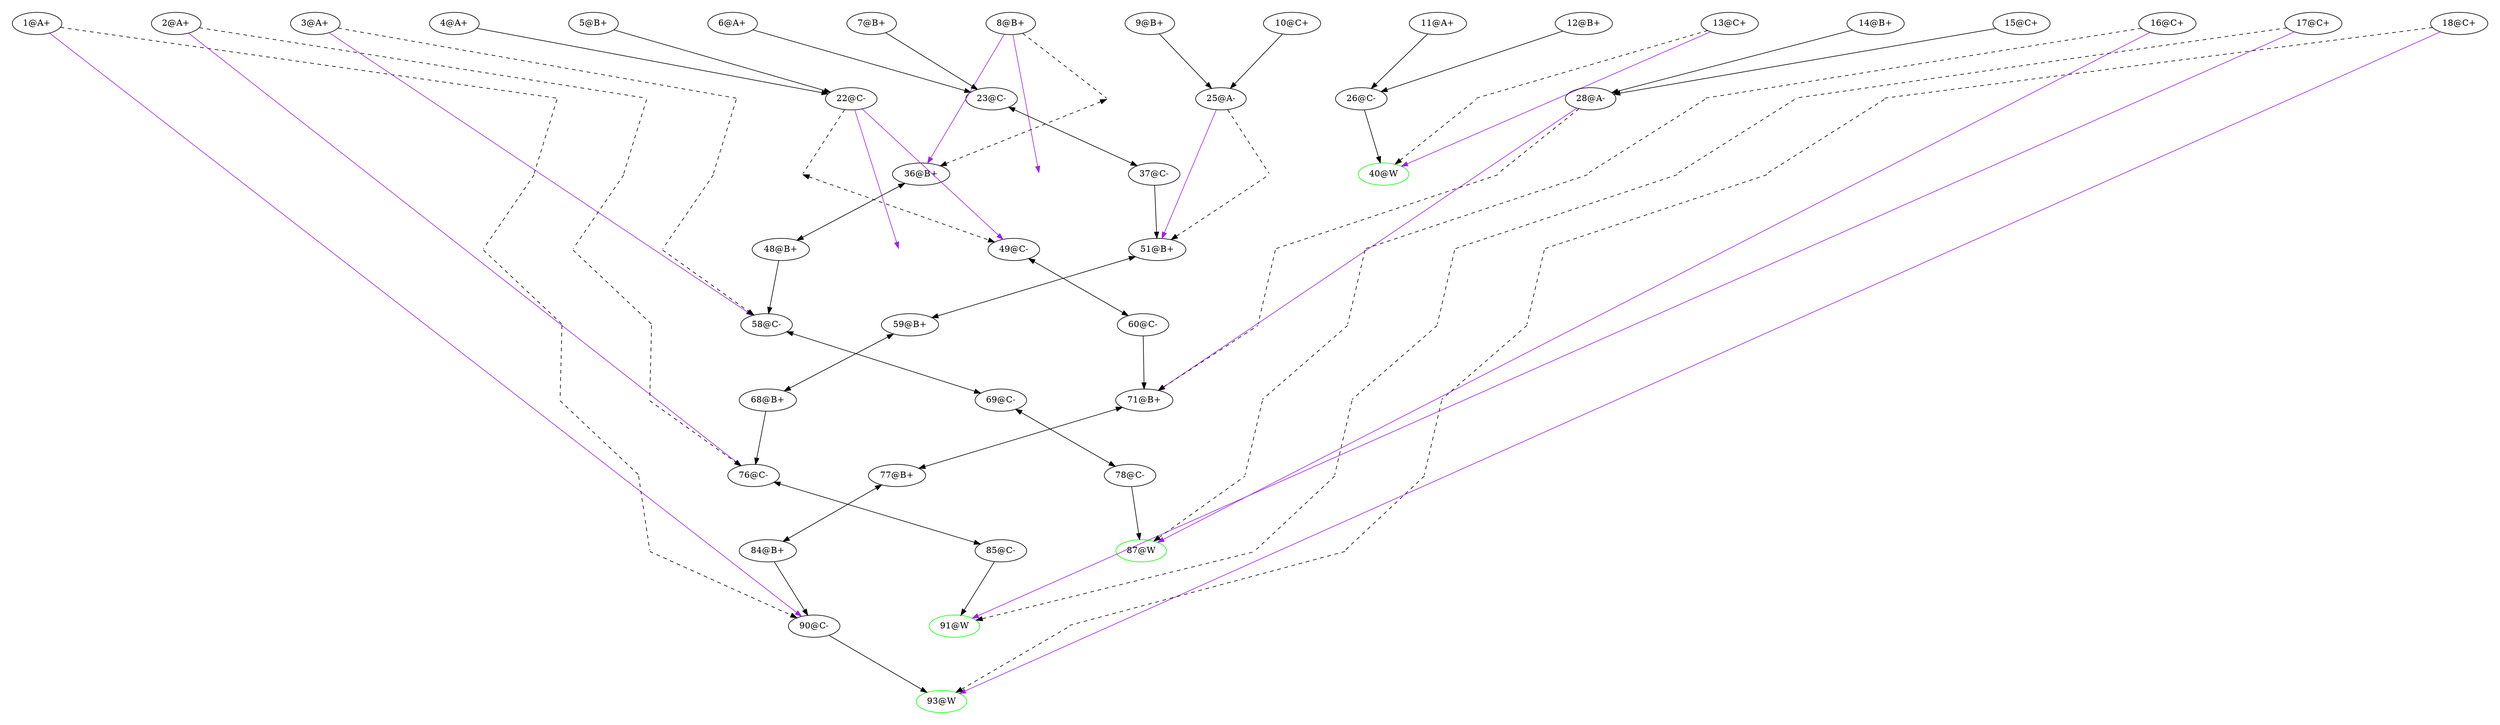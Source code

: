 digraph web {
	rankdir=TB
	newrank=true
	ranksep="1.2 equally"
	nodesep=2
	splines=false
	subgraph cluster_0 {
		rank=same
		style=invis
		"1@A+"
		"2@A+"
		"3@A+"
		"4@A+"
		"5@B+"
		"6@A+"
		"7@B+"
		"8@B+"
		"9@B+"
		"10@C+"
		"11@A+"
		"12@B+"
		"13@C+"
		"14@B+"
		"15@C+"
		"16@C+"
		"17@C+"
		"18@C+"
		"1@A+" -> "2@A+" [color=red constraint=true dir=none style=invis]
		"2@A+" -> "3@A+" [color=red constraint=true dir=none style=invis]
		"3@A+" -> "4@A+" [color=red constraint=true dir=none style=invis]
		"4@A+" -> "5@B+" [color=red constraint=true dir=none style=invis]
		"5@B+" -> "6@A+" [color=red constraint=true dir=none style=invis]
		"6@A+" -> "7@B+" [color=red constraint=true dir=none style=invis]
		"7@B+" -> "8@B+" [color=red constraint=true dir=none style=invis]
		"8@B+" -> "9@B+" [color=red constraint=true dir=none style=invis]
		"9@B+" -> "10@C+" [color=red constraint=true dir=none style=invis]
		"10@C+" -> "11@A+" [color=red constraint=true dir=none style=invis]
		"11@A+" -> "12@B+" [color=red constraint=true dir=none style=invis]
		"12@B+" -> "13@C+" [color=red constraint=true dir=none style=invis]
		"13@C+" -> "14@B+" [color=red constraint=true dir=none style=invis]
		"14@B+" -> "15@C+" [color=red constraint=true dir=none style=invis]
		"15@C+" -> "16@C+" [color=red constraint=true dir=none style=invis]
		"16@C+" -> "17@C+" [color=red constraint=true dir=none style=invis]
		"17@C+" -> "18@C+" [color=red constraint=true dir=none style=invis]
	}
	"22@C-"
	"23@C-"
	"25@A-"
	"26@C-"
	"28@A-"
	subgraph cluster_1 {
		rank=same
		style=invis
		"1$19@A+" [label="" fixedsize=true style=invis width=0]
		"1@A+" -> "1$19@A+" [constraint=false dir=none headclip=false style=dashed]
		"2$20@A+" [label="" fixedsize=true style=invis width=0]
		"2@A+" -> "2$20@A+" [constraint=false dir=none headclip=false style=dashed]
		"3$21@A+" [label="" fixedsize=true style=invis width=0]
		"3@A+" -> "3$21@A+" [constraint=false dir=none headclip=false style=dashed]
		"4@A+" -> "22@C-" [constraint=true]
		"22@C-" -> "5@B+" [constraint=true dir=back]
		"6@A+" -> "23@C-" [constraint=true]
		"23@C-" -> "7@B+" [constraint=true dir=back]
		"8$24@B+" [label="" fixedsize=true style=invis width=0]
		"8@B+" -> "8$24@B+" [constraint=false dir=none headclip=false style=dashed]
		"9@B+" -> "25@A-" [constraint=true]
		"25@A-" -> "10@C+" [constraint=true dir=back]
		"11@A+" -> "26@C-" [constraint=true]
		"26@C-" -> "12@B+" [constraint=true dir=back]
		"13$27@C+" [label="" fixedsize=true style=invis width=0]
		"13@C+" -> "13$27@C+" [constraint=false dir=none headclip=false style=dashed]
		"14@B+" -> "28@A-" [constraint=true]
		"28@A-" -> "15@C+" [constraint=true dir=back]
		"16$29@C+" [label="" fixedsize=true style=invis width=0]
		"16@C+" -> "16$29@C+" [constraint=false dir=none headclip=false style=dashed]
		"17$30@C+" [label="" fixedsize=true style=invis width=0]
		"17@C+" -> "17$30@C+" [constraint=false dir=none headclip=false style=dashed]
		"18$31@C+" [label="" fixedsize=true style=invis width=0]
		"18@C+" -> "18$31@C+" [constraint=false dir=none headclip=false style=dashed]
		"1$19@A+" -> "2$20@A+" [color=red constraint=true dir=none headclip=false style=invis tailclip=false]
		"2$20@A+" -> "3$21@A+" [color=red constraint=true dir=none headclip=false style=invis tailclip=false]
		"3$21@A+" -> "22@C-" [color=red constraint=true dir=none style=invis tailclip=false]
		"22@C-" -> "23@C-" [color=red constraint=true dir=none style=invis]
		"23@C-" -> "8$24@B+" [color=red constraint=true dir=none headclip=false style=invis]
		"8$24@B+" -> "25@A-" [color=red constraint=true dir=none style=invis tailclip=false]
		"25@A-" -> "26@C-" [color=red constraint=true dir=none style=invis]
		"26@C-" -> "13$27@C+" [color=red constraint=true dir=none headclip=false style=invis]
		"13$27@C+" -> "28@A-" [color=red constraint=true dir=none style=invis tailclip=false]
		"28@A-" -> "16$29@C+" [color=red constraint=true dir=none headclip=false style=invis]
		"16$29@C+" -> "17$30@C+" [color=red constraint=true dir=none headclip=false style=invis tailclip=false]
		"17$30@C+" -> "18$31@C+" [color=red constraint=true dir=none headclip=false style=invis tailclip=false]
	}
	"36@B+"
	"37@C-"
	"8@B+" -> "38@," [color=purple constraint=false overlap=scale]
	"23@C-" -> "37@C-" [constraint=false dir=both]
	"8$24@B+" -> "36@B+" [constraint=false dir=both style=dashed tailclip=false]
	"8@B+" -> "36@B+" [color=purple constraint=false overlap=scale]
	"13@C+" -> "40@W" [color=purple constraint=false overlap=scale]
	subgraph cluster_2 {
		rank=same
		style=invis
		"1$32@A+" [label="" fixedsize=true style=invis width=0]
		"1$19@A+" -> "1$32@A+" [constraint=false dir=none headclip=false style=dashed tailclip=false]
		"2$33@A+" [label="" fixedsize=true style=invis width=0]
		"2$20@A+" -> "2$33@A+" [constraint=false dir=none headclip=false style=dashed tailclip=false]
		"3$34@A+" [label="" fixedsize=true style=invis width=0]
		"3$21@A+" -> "3$34@A+" [constraint=false dir=none headclip=false style=dashed tailclip=false]
		"22$35@C-" [label="" fixedsize=true style=invis width=0]
		"22@C-" -> "22$35@C-" [constraint=false dir=none headclip=false style=dashed]
		"38@," [label="" fixedsize=true style=invis width=0]
		"23@C-" -> "38@," [constraint=true style=invis]
		"38@," -> "8$24@B+" [constraint=true dir=back headclip=false style=invis]
		"38@," -> "37@C-" [constraint=true style=invis]
		"36@B+" -> "38@," [constraint=true dir=back style=invis]
		"25$39@A-" [label="" fixedsize=true style=invis width=0]
		"25@A-" -> "25$39@A-" [constraint=false dir=none headclip=false style=dashed]
		"40@W" [color=green]
		"26@C-" -> "40@W" [constraint=true]
		"40@W" -> "13$27@C+" [constraint=true dir=back headclip=false style=dashed]
		"28$41@A-" [label="" fixedsize=true style=invis width=0]
		"28@A-" -> "28$41@A-" [constraint=false dir=none headclip=false style=dashed]
		"16$42@C+" [label="" fixedsize=true style=invis width=0]
		"16$29@C+" -> "16$42@C+" [constraint=false dir=none headclip=false style=dashed tailclip=false]
		"17$43@C+" [label="" fixedsize=true style=invis width=0]
		"17$30@C+" -> "17$43@C+" [constraint=false dir=none headclip=false style=dashed tailclip=false]
		"18$44@C+" [label="" fixedsize=true style=invis width=0]
		"18$31@C+" -> "18$44@C+" [constraint=false dir=none headclip=false style=dashed tailclip=false]
		"1$32@A+" -> "2$33@A+" [color=red constraint=true dir=none headclip=false style=invis tailclip=false]
		"2$33@A+" -> "3$34@A+" [color=red constraint=true dir=none headclip=false style=invis tailclip=false]
		"3$34@A+" -> "22$35@C-" [color=red constraint=true dir=none headclip=false style=invis tailclip=false]
		"22$35@C-" -> "36@B+" [color=red constraint=true dir=none style=invis tailclip=false]
		"36@B+" -> "37@C-" [color=red constraint=true dir=none style=invis]
		"37@C-" -> "25$39@A-" [color=red constraint=true dir=none headclip=false style=invis]
		"25$39@A-" -> "40@W" [color=red constraint=true dir=none style=invis tailclip=false]
		"40@W" -> "28$41@A-" [color=red constraint=true dir=none headclip=false style=invis]
		"28$41@A-" -> "16$42@C+" [color=red constraint=true dir=none headclip=false style=invis tailclip=false]
		"16$42@C+" -> "17$43@C+" [color=red constraint=true dir=none headclip=false style=invis tailclip=false]
		"17$43@C+" -> "18$44@C+" [color=red constraint=true dir=none headclip=false style=invis tailclip=false]
	}
	"48@B+"
	"49@C-"
	"22@C-" -> "50@," [color=purple constraint=false overlap=scale]
	"22$35@C-" -> "49@C-" [constraint=false dir=both style=dashed tailclip=false]
	"22@C-" -> "49@C-" [color=purple constraint=false overlap=scale]
	"36@B+" -> "48@B+" [constraint=false dir=both]
	"51@B+"
	"25@A-" -> "51@B+" [color=purple constraint=false overlap=scale]
	subgraph cluster_3 {
		rank=same
		style=invis
		"1$45@A+" [label="" fixedsize=true style=invis width=0]
		"1$32@A+" -> "1$45@A+" [constraint=false dir=none headclip=false style=dashed tailclip=false]
		"2$46@A+" [label="" fixedsize=true style=invis width=0]
		"2$33@A+" -> "2$46@A+" [constraint=false dir=none headclip=false style=dashed tailclip=false]
		"3$47@A+" [label="" fixedsize=true style=invis width=0]
		"3$34@A+" -> "3$47@A+" [constraint=false dir=none headclip=false style=dashed tailclip=false]
		"50@," [label="" fixedsize=true style=invis width=0]
		"22$35@C-" -> "50@," [constraint=true style=invis tailclip=false]
		"50@," -> "36@B+" [constraint=true dir=back style=invis]
		"50@," -> "49@C-" [constraint=true style=invis]
		"48@B+" -> "50@," [constraint=true dir=back style=invis]
		"37@C-" -> "51@B+" [constraint=true]
		"51@B+" -> "25$39@A-" [constraint=true dir=back headclip=false style=dashed]
		"28$52@A-" [label="" fixedsize=true style=invis width=0]
		"28$41@A-" -> "28$52@A-" [constraint=false dir=none headclip=false style=dashed tailclip=false]
		"16$53@C+" [label="" fixedsize=true style=invis width=0]
		"16$42@C+" -> "16$53@C+" [constraint=false dir=none headclip=false style=dashed tailclip=false]
		"17$54@C+" [label="" fixedsize=true style=invis width=0]
		"17$43@C+" -> "17$54@C+" [constraint=false dir=none headclip=false style=dashed tailclip=false]
		"18$55@C+" [label="" fixedsize=true style=invis width=0]
		"18$44@C+" -> "18$55@C+" [constraint=false dir=none headclip=false style=dashed tailclip=false]
		"1$45@A+" -> "2$46@A+" [color=red constraint=true dir=none headclip=false style=invis tailclip=false]
		"2$46@A+" -> "3$47@A+" [color=red constraint=true dir=none headclip=false style=invis tailclip=false]
		"3$47@A+" -> "48@B+" [color=red constraint=true dir=none style=invis tailclip=false]
		"48@B+" -> "49@C-" [color=red constraint=true dir=none style=invis]
		"49@C-" -> "51@B+" [color=red constraint=true dir=none style=invis]
		"51@B+" -> "28$52@A-" [color=red constraint=true dir=none headclip=false style=invis]
		"28$52@A-" -> "16$53@C+" [color=red constraint=true dir=none headclip=false style=invis tailclip=false]
		"16$53@C+" -> "17$54@C+" [color=red constraint=true dir=none headclip=false style=invis tailclip=false]
		"17$54@C+" -> "18$55@C+" [color=red constraint=true dir=none headclip=false style=invis tailclip=false]
	}
	"58@C-"
	"3@A+" -> "58@C-" [color=purple constraint=false overlap=scale]
	"59@B+"
	"60@C-"
	"49@C-" -> "60@C-" [constraint=false dir=both]
	"51@B+" -> "59@B+" [constraint=false dir=both]
	subgraph cluster_4 {
		rank=same
		style=invis
		"1$56@A+" [label="" fixedsize=true style=invis width=0]
		"1$45@A+" -> "1$56@A+" [constraint=false dir=none headclip=false style=dashed tailclip=false]
		"2$57@A+" [label="" fixedsize=true style=invis width=0]
		"2$46@A+" -> "2$57@A+" [constraint=false dir=none headclip=false style=dashed tailclip=false]
		"3$47@A+" -> "58@C-" [constraint=true style=dashed tailclip=false]
		"58@C-" -> "48@B+" [constraint=true dir=back]
		"61@," [label="" fixedsize=true style=invis width=0]
		"49@C-" -> "61@," [constraint=true style=invis]
		"61@," -> "51@B+" [constraint=true dir=back style=invis]
		"61@," -> "60@C-" [constraint=true style=invis]
		"59@B+" -> "61@," [constraint=true dir=back style=invis]
		"28$62@A-" [label="" fixedsize=true style=invis width=0]
		"28$52@A-" -> "28$62@A-" [constraint=false dir=none headclip=false style=dashed tailclip=false]
		"16$63@C+" [label="" fixedsize=true style=invis width=0]
		"16$53@C+" -> "16$63@C+" [constraint=false dir=none headclip=false style=dashed tailclip=false]
		"17$64@C+" [label="" fixedsize=true style=invis width=0]
		"17$54@C+" -> "17$64@C+" [constraint=false dir=none headclip=false style=dashed tailclip=false]
		"18$65@C+" [label="" fixedsize=true style=invis width=0]
		"18$55@C+" -> "18$65@C+" [constraint=false dir=none headclip=false style=dashed tailclip=false]
		"1$56@A+" -> "2$57@A+" [color=red constraint=true dir=none headclip=false style=invis tailclip=false]
		"2$57@A+" -> "58@C-" [color=red constraint=true dir=none style=invis tailclip=false]
		"58@C-" -> "59@B+" [color=red constraint=true dir=none style=invis]
		"59@B+" -> "60@C-" [color=red constraint=true dir=none style=invis]
		"60@C-" -> "28$62@A-" [color=red constraint=true dir=none headclip=false style=invis]
		"28$62@A-" -> "16$63@C+" [color=red constraint=true dir=none headclip=false style=invis tailclip=false]
		"16$63@C+" -> "17$64@C+" [color=red constraint=true dir=none headclip=false style=invis tailclip=false]
		"17$64@C+" -> "18$65@C+" [color=red constraint=true dir=none headclip=false style=invis tailclip=false]
	}
	"68@B+"
	"69@C-"
	"58@C-" -> "69@C-" [constraint=false dir=both]
	"59@B+" -> "68@B+" [constraint=false dir=both]
	"71@B+"
	"28@A-" -> "71@B+" [color=purple constraint=false overlap=scale]
	subgraph cluster_5 {
		rank=same
		style=invis
		"1$66@A+" [label="" fixedsize=true style=invis width=0]
		"1$56@A+" -> "1$66@A+" [constraint=false dir=none headclip=false style=dashed tailclip=false]
		"2$67@A+" [label="" fixedsize=true style=invis width=0]
		"2$57@A+" -> "2$67@A+" [constraint=false dir=none headclip=false style=dashed tailclip=false]
		"70@," [label="" fixedsize=true style=invis width=0]
		"58@C-" -> "70@," [constraint=true style=invis]
		"70@," -> "59@B+" [constraint=true dir=back style=invis]
		"70@," -> "69@C-" [constraint=true style=invis]
		"68@B+" -> "70@," [constraint=true dir=back style=invis]
		"60@C-" -> "71@B+" [constraint=true]
		"71@B+" -> "28$62@A-" [constraint=true dir=back headclip=false style=dashed]
		"16$72@C+" [label="" fixedsize=true style=invis width=0]
		"16$63@C+" -> "16$72@C+" [constraint=false dir=none headclip=false style=dashed tailclip=false]
		"17$73@C+" [label="" fixedsize=true style=invis width=0]
		"17$64@C+" -> "17$73@C+" [constraint=false dir=none headclip=false style=dashed tailclip=false]
		"18$74@C+" [label="" fixedsize=true style=invis width=0]
		"18$65@C+" -> "18$74@C+" [constraint=false dir=none headclip=false style=dashed tailclip=false]
		"1$66@A+" -> "2$67@A+" [color=red constraint=true dir=none headclip=false style=invis tailclip=false]
		"2$67@A+" -> "68@B+" [color=red constraint=true dir=none style=invis tailclip=false]
		"68@B+" -> "69@C-" [color=red constraint=true dir=none style=invis]
		"69@C-" -> "71@B+" [color=red constraint=true dir=none style=invis]
		"71@B+" -> "16$72@C+" [color=red constraint=true dir=none headclip=false style=invis]
		"16$72@C+" -> "17$73@C+" [color=red constraint=true dir=none headclip=false style=invis tailclip=false]
		"17$73@C+" -> "18$74@C+" [color=red constraint=true dir=none headclip=false style=invis tailclip=false]
	}
	"76@C-"
	"2@A+" -> "76@C-" [color=purple constraint=false overlap=scale]
	"77@B+"
	"78@C-"
	"69@C-" -> "78@C-" [constraint=false dir=both]
	"71@B+" -> "77@B+" [constraint=false dir=both]
	subgraph cluster_6 {
		rank=same
		style=invis
		"1$75@A+" [label="" fixedsize=true style=invis width=0]
		"1$66@A+" -> "1$75@A+" [constraint=false dir=none headclip=false style=dashed tailclip=false]
		"2$67@A+" -> "76@C-" [constraint=true style=dashed tailclip=false]
		"76@C-" -> "68@B+" [constraint=true dir=back]
		"79@," [label="" fixedsize=true style=invis width=0]
		"69@C-" -> "79@," [constraint=true style=invis]
		"79@," -> "71@B+" [constraint=true dir=back style=invis]
		"79@," -> "78@C-" [constraint=true style=invis]
		"77@B+" -> "79@," [constraint=true dir=back style=invis]
		"16$80@C+" [label="" fixedsize=true style=invis width=0]
		"16$72@C+" -> "16$80@C+" [constraint=false dir=none headclip=false style=dashed tailclip=false]
		"17$81@C+" [label="" fixedsize=true style=invis width=0]
		"17$73@C+" -> "17$81@C+" [constraint=false dir=none headclip=false style=dashed tailclip=false]
		"18$82@C+" [label="" fixedsize=true style=invis width=0]
		"18$74@C+" -> "18$82@C+" [constraint=false dir=none headclip=false style=dashed tailclip=false]
		"1$75@A+" -> "76@C-" [color=red constraint=true dir=none style=invis tailclip=false]
		"76@C-" -> "77@B+" [color=red constraint=true dir=none style=invis]
		"77@B+" -> "78@C-" [color=red constraint=true dir=none style=invis]
		"78@C-" -> "16$80@C+" [color=red constraint=true dir=none headclip=false style=invis]
		"16$80@C+" -> "17$81@C+" [color=red constraint=true dir=none headclip=false style=invis tailclip=false]
		"17$81@C+" -> "18$82@C+" [color=red constraint=true dir=none headclip=false style=invis tailclip=false]
	}
	"84@B+"
	"85@C-"
	"76@C-" -> "85@C-" [constraint=false dir=both]
	"77@B+" -> "84@B+" [constraint=false dir=both]
	"16@C+" -> "87@W" [color=purple constraint=false overlap=scale]
	subgraph cluster_7 {
		rank=same
		style=invis
		"1$83@A+" [label="" fixedsize=true style=invis width=0]
		"1$75@A+" -> "1$83@A+" [constraint=false dir=none headclip=false style=dashed tailclip=false]
		"86@," [label="" fixedsize=true style=invis width=0]
		"76@C-" -> "86@," [constraint=true style=invis]
		"86@," -> "77@B+" [constraint=true dir=back style=invis]
		"86@," -> "85@C-" [constraint=true style=invis]
		"84@B+" -> "86@," [constraint=true dir=back style=invis]
		"87@W" [color=green]
		"78@C-" -> "87@W" [constraint=true]
		"87@W" -> "16$80@C+" [constraint=true dir=back headclip=false style=dashed]
		"17$88@C+" [label="" fixedsize=true style=invis width=0]
		"17$81@C+" -> "17$88@C+" [constraint=false dir=none headclip=false style=dashed tailclip=false]
		"18$89@C+" [label="" fixedsize=true style=invis width=0]
		"18$82@C+" -> "18$89@C+" [constraint=false dir=none headclip=false style=dashed tailclip=false]
		"1$83@A+" -> "84@B+" [color=red constraint=true dir=none style=invis tailclip=false]
		"84@B+" -> "85@C-" [color=red constraint=true dir=none style=invis]
		"85@C-" -> "87@W" [color=red constraint=true dir=none style=invis]
		"87@W" -> "17$88@C+" [color=red constraint=true dir=none headclip=false style=invis]
		"17$88@C+" -> "18$89@C+" [color=red constraint=true dir=none headclip=false style=invis tailclip=false]
	}
	"90@C-"
	"1@A+" -> "90@C-" [color=purple constraint=false overlap=scale]
	"17@C+" -> "91@W" [color=purple constraint=false overlap=scale]
	subgraph cluster_8 {
		rank=same
		style=invis
		"1$83@A+" -> "90@C-" [constraint=true style=dashed tailclip=false]
		"90@C-" -> "84@B+" [constraint=true dir=back]
		"91@W" [color=green]
		"85@C-" -> "91@W" [constraint=true]
		"91@W" -> "17$88@C+" [constraint=true dir=back headclip=false style=dashed]
		"18$92@C+" [label="" fixedsize=true style=invis width=0]
		"18$89@C+" -> "18$92@C+" [constraint=false dir=none headclip=false style=dashed tailclip=false]
		"90@C-" -> "91@W" [color=red constraint=true dir=none style=invis]
		"91@W" -> "18$92@C+" [color=red constraint=true dir=none headclip=false style=invis]
	}
	"18@C+" -> "93@W" [color=purple constraint=false overlap=scale]
	subgraph cluster_9 {
		rank=same
		style=invis
		"93@W" [color=green]
		"90@C-" -> "93@W" [constraint=true]
		"93@W" -> "18$92@C+" [constraint=true dir=back headclip=false style=dashed]
	}
}
